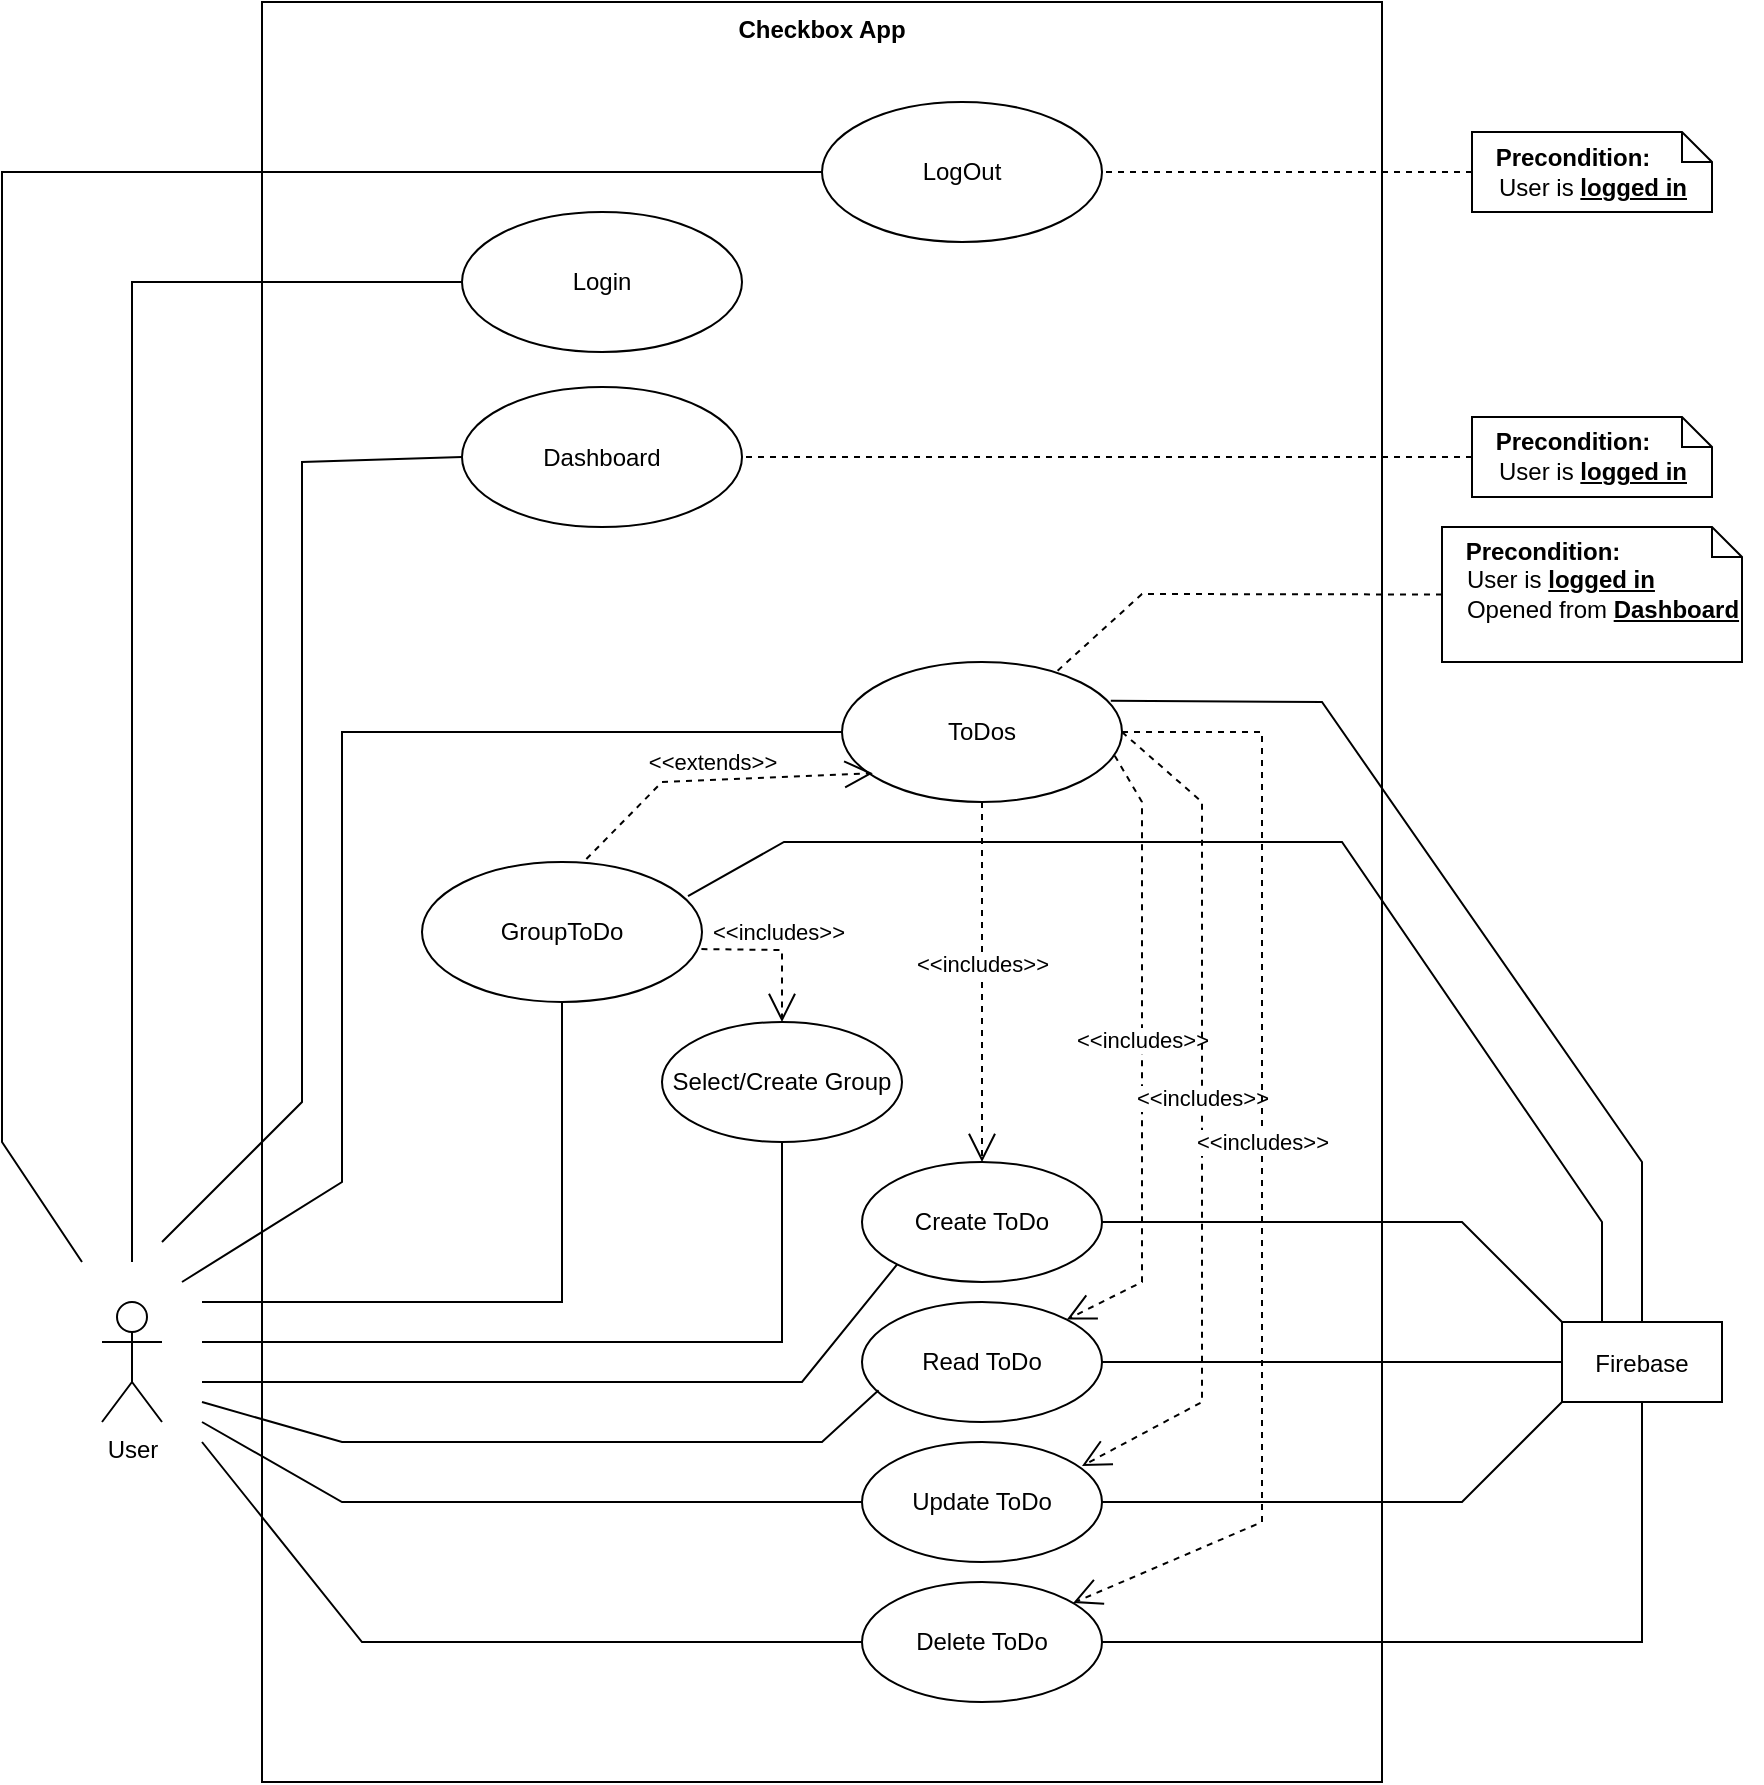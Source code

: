<mxfile version="21.0.4" type="github">
  <diagram name="Seite-1" id="TJemyQbPq3wl4OqStQ6N">
    <mxGraphModel dx="1499" dy="826" grid="1" gridSize="10" guides="1" tooltips="1" connect="1" arrows="1" fold="1" page="1" pageScale="1" pageWidth="1169" pageHeight="1654" math="0" shadow="0">
      <root>
        <mxCell id="0" />
        <mxCell id="1" parent="0" />
        <mxCell id="Yu1B-bsO_HYhuqAgiysn-1" value="User" style="shape=umlActor;verticalLabelPosition=bottom;verticalAlign=top;html=1;outlineConnect=0;" parent="1" vertex="1">
          <mxGeometry x="130" y="740" width="30" height="60" as="geometry" />
        </mxCell>
        <mxCell id="Yu1B-bsO_HYhuqAgiysn-5" value="Checkbox App" style="shape=rect;html=1;verticalAlign=top;fontStyle=1;whiteSpace=wrap;align=center;" parent="1" vertex="1">
          <mxGeometry x="210" y="90" width="560" height="890" as="geometry" />
        </mxCell>
        <mxCell id="Yu1B-bsO_HYhuqAgiysn-6" value="Login" style="ellipse;whiteSpace=wrap;html=1;" parent="1" vertex="1">
          <mxGeometry x="310" y="195" width="140" height="70" as="geometry" />
        </mxCell>
        <mxCell id="Yu1B-bsO_HYhuqAgiysn-7" value="Dashboard" style="ellipse;whiteSpace=wrap;html=1;" parent="1" vertex="1">
          <mxGeometry x="310" y="282.5" width="140" height="70" as="geometry" />
        </mxCell>
        <mxCell id="Yu1B-bsO_HYhuqAgiysn-10" value="ToDos" style="ellipse;whiteSpace=wrap;html=1;" parent="1" vertex="1">
          <mxGeometry x="500" y="420" width="140" height="70" as="geometry" />
        </mxCell>
        <mxCell id="Yu1B-bsO_HYhuqAgiysn-13" value="Create ToDo" style="ellipse;whiteSpace=wrap;html=1;" parent="1" vertex="1">
          <mxGeometry x="510" y="670" width="120" height="60" as="geometry" />
        </mxCell>
        <mxCell id="Yu1B-bsO_HYhuqAgiysn-14" value="Read ToDo" style="ellipse;whiteSpace=wrap;html=1;" parent="1" vertex="1">
          <mxGeometry x="510" y="740" width="120" height="60" as="geometry" />
        </mxCell>
        <mxCell id="Yu1B-bsO_HYhuqAgiysn-15" value="Update ToDo" style="ellipse;whiteSpace=wrap;html=1;" parent="1" vertex="1">
          <mxGeometry x="510" y="810" width="120" height="60" as="geometry" />
        </mxCell>
        <mxCell id="Yu1B-bsO_HYhuqAgiysn-16" value="Delete ToDo" style="ellipse;whiteSpace=wrap;html=1;" parent="1" vertex="1">
          <mxGeometry x="510" y="880" width="120" height="60" as="geometry" />
        </mxCell>
        <mxCell id="AKb8ZhRn32Vqat9RDE_g-5" value="" style="edgeStyle=none;html=1;endArrow=none;verticalAlign=bottom;rounded=0;entryX=0;entryY=0.5;entryDx=0;entryDy=0;" parent="1" target="Yu1B-bsO_HYhuqAgiysn-10" edge="1">
          <mxGeometry width="160" relative="1" as="geometry">
            <mxPoint x="170" y="730" as="sourcePoint" />
            <mxPoint x="480" y="610" as="targetPoint" />
            <Array as="points">
              <mxPoint x="250" y="680" />
              <mxPoint x="250" y="455" />
              <mxPoint x="320" y="455" />
            </Array>
          </mxGeometry>
        </mxCell>
        <mxCell id="AKb8ZhRn32Vqat9RDE_g-6" value="GroupToDo" style="ellipse;whiteSpace=wrap;html=1;" parent="1" vertex="1">
          <mxGeometry x="290" y="520" width="140" height="70" as="geometry" />
        </mxCell>
        <mxCell id="AKb8ZhRn32Vqat9RDE_g-7" value="&amp;lt;&amp;lt;extends&amp;gt;&amp;gt;" style="edgeStyle=none;html=1;endArrow=open;endFill=0;endSize=12;verticalAlign=bottom;rounded=0;exitX=0.587;exitY=-0.021;exitDx=0;exitDy=0;dashed=1;exitPerimeter=0;entryX=0.11;entryY=0.794;entryDx=0;entryDy=0;entryPerimeter=0;" parent="1" source="AKb8ZhRn32Vqat9RDE_g-6" target="Yu1B-bsO_HYhuqAgiysn-10" edge="1">
          <mxGeometry x="-0.005" width="160" relative="1" as="geometry">
            <mxPoint x="640" y="980" as="sourcePoint" />
            <mxPoint x="718" y="1082" as="targetPoint" />
            <mxPoint as="offset" />
            <Array as="points">
              <mxPoint x="410" y="480" />
            </Array>
          </mxGeometry>
        </mxCell>
        <mxCell id="AKb8ZhRn32Vqat9RDE_g-8" value="" style="edgeStyle=none;html=1;endArrow=none;verticalAlign=bottom;rounded=0;entryX=0;entryY=0.5;entryDx=0;entryDy=0;" parent="1" target="Yu1B-bsO_HYhuqAgiysn-6" edge="1">
          <mxGeometry width="160" relative="1" as="geometry">
            <mxPoint x="145" y="720" as="sourcePoint" />
            <mxPoint x="450" y="780" as="targetPoint" />
            <Array as="points">
              <mxPoint x="145" y="545" />
              <mxPoint x="145" y="350" />
              <mxPoint x="145" y="230" />
            </Array>
          </mxGeometry>
        </mxCell>
        <mxCell id="AKb8ZhRn32Vqat9RDE_g-9" value="" style="edgeStyle=none;html=1;endArrow=none;verticalAlign=bottom;rounded=0;entryX=0.5;entryY=1;entryDx=0;entryDy=0;" parent="1" target="AKb8ZhRn32Vqat9RDE_g-6" edge="1">
          <mxGeometry width="160" relative="1" as="geometry">
            <mxPoint x="180" y="740" as="sourcePoint" />
            <mxPoint x="205" y="712.5" as="targetPoint" />
            <Array as="points">
              <mxPoint x="360" y="740" />
              <mxPoint x="360" y="660" />
            </Array>
          </mxGeometry>
        </mxCell>
        <mxCell id="AKb8ZhRn32Vqat9RDE_g-10" value="LogOut" style="ellipse;whiteSpace=wrap;html=1;" parent="1" vertex="1">
          <mxGeometry x="490" y="140" width="140" height="70" as="geometry" />
        </mxCell>
        <mxCell id="AKb8ZhRn32Vqat9RDE_g-12" value="" style="edgeStyle=none;html=1;endArrow=none;verticalAlign=bottom;rounded=0;entryX=0;entryY=0.5;entryDx=0;entryDy=0;" parent="1" target="AKb8ZhRn32Vqat9RDE_g-10" edge="1">
          <mxGeometry width="160" relative="1" as="geometry">
            <mxPoint x="120" y="720" as="sourcePoint" />
            <mxPoint x="310" y="880" as="targetPoint" />
            <Array as="points">
              <mxPoint x="80" y="660" />
              <mxPoint x="80" y="175" />
            </Array>
          </mxGeometry>
        </mxCell>
        <mxCell id="AKb8ZhRn32Vqat9RDE_g-19" value="" style="edgeStyle=none;html=1;endArrow=none;verticalAlign=bottom;rounded=0;entryX=0;entryY=1;entryDx=0;entryDy=0;" parent="1" target="Yu1B-bsO_HYhuqAgiysn-13" edge="1">
          <mxGeometry width="160" relative="1" as="geometry">
            <mxPoint x="180" y="780" as="sourcePoint" />
            <mxPoint x="660" y="730" as="targetPoint" />
            <Array as="points">
              <mxPoint x="270" y="780" />
              <mxPoint x="480" y="780" />
            </Array>
          </mxGeometry>
        </mxCell>
        <mxCell id="AKb8ZhRn32Vqat9RDE_g-20" value="" style="edgeStyle=none;html=1;endArrow=none;verticalAlign=bottom;rounded=0;entryX=0.069;entryY=0.736;entryDx=0;entryDy=0;entryPerimeter=0;" parent="1" target="Yu1B-bsO_HYhuqAgiysn-14" edge="1">
          <mxGeometry width="160" relative="1" as="geometry">
            <mxPoint x="180" y="790" as="sourcePoint" />
            <mxPoint x="340" y="769.58" as="targetPoint" />
            <Array as="points">
              <mxPoint x="250" y="810" />
              <mxPoint x="490" y="810" />
            </Array>
          </mxGeometry>
        </mxCell>
        <mxCell id="AKb8ZhRn32Vqat9RDE_g-21" value="" style="edgeStyle=none;html=1;endArrow=none;verticalAlign=bottom;rounded=0;entryX=0;entryY=0.5;entryDx=0;entryDy=0;" parent="1" target="Yu1B-bsO_HYhuqAgiysn-15" edge="1">
          <mxGeometry width="160" relative="1" as="geometry">
            <mxPoint x="180" y="800" as="sourcePoint" />
            <mxPoint x="680" y="790.42" as="targetPoint" />
            <Array as="points">
              <mxPoint x="250" y="840" />
            </Array>
          </mxGeometry>
        </mxCell>
        <mxCell id="AKb8ZhRn32Vqat9RDE_g-22" value="" style="edgeStyle=none;html=1;endArrow=none;verticalAlign=bottom;rounded=0;entryX=0;entryY=0.5;entryDx=0;entryDy=0;" parent="1" target="Yu1B-bsO_HYhuqAgiysn-16" edge="1">
          <mxGeometry width="160" relative="1" as="geometry">
            <mxPoint x="180" y="810" as="sourcePoint" />
            <mxPoint x="680" y="860" as="targetPoint" />
            <Array as="points">
              <mxPoint x="260" y="910" />
            </Array>
          </mxGeometry>
        </mxCell>
        <mxCell id="AKb8ZhRn32Vqat9RDE_g-23" value="&amp;lt;&amp;lt;includes&amp;gt;&amp;gt;" style="edgeStyle=none;html=1;endArrow=open;endFill=0;endSize=12;verticalAlign=bottom;rounded=0;dashed=1;" parent="1" source="Yu1B-bsO_HYhuqAgiysn-10" target="Yu1B-bsO_HYhuqAgiysn-13" edge="1">
          <mxGeometry width="160" relative="1" as="geometry">
            <mxPoint x="640" y="720" as="sourcePoint" />
            <mxPoint x="800" y="720" as="targetPoint" />
          </mxGeometry>
        </mxCell>
        <mxCell id="AKb8ZhRn32Vqat9RDE_g-25" value="" style="edgeStyle=none;html=1;endArrow=none;verticalAlign=bottom;rounded=0;entryX=1;entryY=0.5;entryDx=0;entryDy=0;startArrow=none;exitX=0.5;exitY=1;exitDx=0;exitDy=0;" parent="1" target="Yu1B-bsO_HYhuqAgiysn-16" edge="1" source="rx_1JxPhlzkGcWCBv1og-1">
          <mxGeometry width="160" relative="1" as="geometry">
            <mxPoint x="900" y="830" as="sourcePoint" />
            <mxPoint x="1289" y="870" as="targetPoint" />
            <Array as="points">
              <mxPoint x="900" y="910" />
            </Array>
          </mxGeometry>
        </mxCell>
        <mxCell id="AKb8ZhRn32Vqat9RDE_g-27" value="" style="edgeStyle=none;html=1;endArrow=none;verticalAlign=bottom;rounded=0;entryX=1;entryY=0.5;entryDx=0;entryDy=0;exitX=0;exitY=1;exitDx=0;exitDy=0;" parent="1" target="Yu1B-bsO_HYhuqAgiysn-15" edge="1" source="rx_1JxPhlzkGcWCBv1og-1">
          <mxGeometry width="160" relative="1" as="geometry">
            <mxPoint x="870" y="800" as="sourcePoint" />
            <mxPoint x="800" y="840" as="targetPoint" />
            <Array as="points">
              <mxPoint x="810" y="840" />
            </Array>
          </mxGeometry>
        </mxCell>
        <mxCell id="AKb8ZhRn32Vqat9RDE_g-28" value="&amp;lt;&amp;lt;includes&amp;gt;&amp;gt;" style="edgeStyle=none;html=1;endArrow=open;endFill=0;endSize=12;verticalAlign=bottom;rounded=0;dashed=1;exitX=0.974;exitY=0.669;exitDx=0;exitDy=0;exitPerimeter=0;entryX=1;entryY=0;entryDx=0;entryDy=0;" parent="1" source="Yu1B-bsO_HYhuqAgiysn-10" target="Yu1B-bsO_HYhuqAgiysn-14" edge="1">
          <mxGeometry width="160" relative="1" as="geometry">
            <mxPoint x="646" y="666" as="sourcePoint" />
            <mxPoint x="793" y="759" as="targetPoint" />
            <Array as="points">
              <mxPoint x="650" y="490" />
              <mxPoint x="650" y="730" />
            </Array>
          </mxGeometry>
        </mxCell>
        <mxCell id="AKb8ZhRn32Vqat9RDE_g-30" value="&amp;lt;&amp;lt;includes&amp;gt;&amp;gt;" style="edgeStyle=none;html=1;endArrow=open;endFill=0;endSize=12;verticalAlign=bottom;rounded=0;dashed=1;exitX=1;exitY=0.5;exitDx=0;exitDy=0;entryX=1;entryY=0;entryDx=0;entryDy=0;" parent="1" source="Yu1B-bsO_HYhuqAgiysn-10" edge="1">
          <mxGeometry width="160" relative="1" as="geometry">
            <mxPoint x="644" y="540" as="sourcePoint" />
            <mxPoint x="620" y="822" as="targetPoint" />
            <Array as="points">
              <mxPoint x="680" y="490" />
              <mxPoint x="680" y="790" />
            </Array>
          </mxGeometry>
        </mxCell>
        <mxCell id="AKb8ZhRn32Vqat9RDE_g-31" value="&amp;lt;&amp;lt;includes&amp;gt;&amp;gt;" style="edgeStyle=none;html=1;endArrow=open;endFill=0;endSize=12;verticalAlign=bottom;rounded=0;dashed=1;exitX=1;exitY=0.5;exitDx=0;exitDy=0;" parent="1" source="Yu1B-bsO_HYhuqAgiysn-10" target="Yu1B-bsO_HYhuqAgiysn-16" edge="1">
          <mxGeometry width="160" relative="1" as="geometry">
            <mxPoint x="660" y="516.5" as="sourcePoint" />
            <mxPoint x="640" y="883.5" as="targetPoint" />
            <Array as="points">
              <mxPoint x="710" y="455" />
              <mxPoint x="710" y="850" />
            </Array>
          </mxGeometry>
        </mxCell>
        <mxCell id="AKb8ZhRn32Vqat9RDE_g-32" value="" style="edgeStyle=none;html=1;endArrow=none;verticalAlign=bottom;rounded=0;entryX=1;entryY=0.5;entryDx=0;entryDy=0;exitX=0;exitY=0.5;exitDx=0;exitDy=0;" parent="1" edge="1" source="rx_1JxPhlzkGcWCBv1og-1">
          <mxGeometry width="160" relative="1" as="geometry">
            <mxPoint x="840" y="770" as="sourcePoint" />
            <mxPoint x="630" y="770" as="targetPoint" />
            <Array as="points">
              <mxPoint x="790" y="770" />
            </Array>
          </mxGeometry>
        </mxCell>
        <mxCell id="AKb8ZhRn32Vqat9RDE_g-33" value="" style="edgeStyle=none;html=1;endArrow=none;verticalAlign=bottom;rounded=0;entryX=1;entryY=0.5;entryDx=0;entryDy=0;exitX=0;exitY=0;exitDx=0;exitDy=0;" parent="1" edge="1" source="rx_1JxPhlzkGcWCBv1og-1">
          <mxGeometry width="160" relative="1" as="geometry">
            <mxPoint x="870" y="730" as="sourcePoint" />
            <mxPoint x="630" y="700" as="targetPoint" />
            <Array as="points">
              <mxPoint x="810" y="700" />
              <mxPoint x="760" y="700" />
            </Array>
          </mxGeometry>
        </mxCell>
        <mxCell id="AKb8ZhRn32Vqat9RDE_g-35" value="" style="edgeStyle=none;html=1;endArrow=none;verticalAlign=bottom;rounded=0;entryX=0;entryY=0.5;entryDx=0;entryDy=0;" parent="1" target="Yu1B-bsO_HYhuqAgiysn-7" edge="1">
          <mxGeometry width="160" relative="1" as="geometry">
            <mxPoint x="160" y="710" as="sourcePoint" />
            <mxPoint x="265" y="260" as="targetPoint" />
            <Array as="points">
              <mxPoint x="230" y="640" />
              <mxPoint x="230" y="380" />
              <mxPoint x="230" y="320" />
            </Array>
          </mxGeometry>
        </mxCell>
        <mxCell id="qkPJ8-psbGiCIEggVxkH-1" value="&lt;div&gt;Select/Create Group&lt;/div&gt;" style="ellipse;whiteSpace=wrap;html=1;" parent="1" vertex="1">
          <mxGeometry x="410" y="600" width="120" height="60" as="geometry" />
        </mxCell>
        <mxCell id="qkPJ8-psbGiCIEggVxkH-2" value="&amp;lt;&amp;lt;includes&amp;gt;&amp;gt;" style="edgeStyle=none;html=1;endArrow=open;endFill=0;endSize=12;verticalAlign=bottom;rounded=0;dashed=1;exitX=0.998;exitY=0.622;exitDx=0;exitDy=0;exitPerimeter=0;entryX=0.5;entryY=0;entryDx=0;entryDy=0;" parent="1" source="AKb8ZhRn32Vqat9RDE_g-6" target="qkPJ8-psbGiCIEggVxkH-1" edge="1">
          <mxGeometry width="160" relative="1" as="geometry">
            <mxPoint x="469.5" y="590" as="sourcePoint" />
            <mxPoint x="469.5" y="770" as="targetPoint" />
            <Array as="points">
              <mxPoint x="470" y="564" />
            </Array>
          </mxGeometry>
        </mxCell>
        <mxCell id="qkPJ8-psbGiCIEggVxkH-4" value="" style="edgeStyle=none;html=1;endArrow=none;verticalAlign=bottom;rounded=0;entryX=0.5;entryY=1;entryDx=0;entryDy=0;" parent="1" target="qkPJ8-psbGiCIEggVxkH-1" edge="1">
          <mxGeometry width="160" relative="1" as="geometry">
            <mxPoint x="180" y="760" as="sourcePoint" />
            <mxPoint x="360" y="610" as="targetPoint" />
            <Array as="points">
              <mxPoint x="250" y="760" />
              <mxPoint x="470" y="760" />
            </Array>
          </mxGeometry>
        </mxCell>
        <mxCell id="qkPJ8-psbGiCIEggVxkH-5" value="" style="edgeStyle=none;html=1;endArrow=none;verticalAlign=bottom;rounded=0;entryX=0.96;entryY=0.276;entryDx=0;entryDy=0;exitX=0.5;exitY=0;exitDx=0;exitDy=0;entryPerimeter=0;" parent="1" target="Yu1B-bsO_HYhuqAgiysn-10" edge="1" source="rx_1JxPhlzkGcWCBv1og-1">
          <mxGeometry width="160" relative="1" as="geometry">
            <mxPoint x="900" y="720" as="sourcePoint" />
            <mxPoint x="630" y="430" as="targetPoint" />
            <Array as="points">
              <mxPoint x="900" y="670" />
              <mxPoint x="740" y="440" />
            </Array>
          </mxGeometry>
        </mxCell>
        <mxCell id="qkPJ8-psbGiCIEggVxkH-6" value="" style="edgeStyle=none;html=1;endArrow=none;verticalAlign=bottom;rounded=0;entryX=0.95;entryY=0.243;entryDx=0;entryDy=0;entryPerimeter=0;exitX=0.25;exitY=0;exitDx=0;exitDy=0;" parent="1" target="AKb8ZhRn32Vqat9RDE_g-6" edge="1" source="rx_1JxPhlzkGcWCBv1og-1">
          <mxGeometry width="160" relative="1" as="geometry">
            <mxPoint x="880" y="720" as="sourcePoint" />
            <mxPoint x="430" y="540" as="targetPoint" />
            <Array as="points">
              <mxPoint x="880" y="700" />
              <mxPoint x="750" y="510" />
              <mxPoint x="471" y="510" />
            </Array>
          </mxGeometry>
        </mxCell>
        <mxCell id="rx_1JxPhlzkGcWCBv1og-1" value="&lt;div&gt;&lt;br&gt;&lt;/div&gt;&lt;div&gt;Firebase&lt;/div&gt;" style="shape=rect;html=1;overflow=fill;html=1;whiteSpace=wrap;align=center;" vertex="1" parent="1">
          <mxGeometry x="860" y="750" width="80" height="40" as="geometry" />
        </mxCell>
        <mxCell id="rx_1JxPhlzkGcWCBv1og-4" value="" style="shape=note;size=15;spacingLeft=5;align=left;whiteSpace=wrap;" vertex="1" parent="1">
          <mxGeometry x="815" y="155" width="120" height="40" as="geometry" />
        </mxCell>
        <mxCell id="rx_1JxPhlzkGcWCBv1og-6" value="" style="edgeStyle=none;html=1;endArrow=none;rounded=0;labelBackgroundColor=none;dashed=1;exitX=0;exitY=0.5;exitDx=0;exitDy=0;exitPerimeter=0;entryX=1;entryY=0.5;entryDx=0;entryDy=0;" edge="1" source="rx_1JxPhlzkGcWCBv1og-4" parent="1" target="AKb8ZhRn32Vqat9RDE_g-10">
          <mxGeometry relative="1" as="geometry">
            <mxPoint x="800" y="310" as="targetPoint" />
          </mxGeometry>
        </mxCell>
        <mxCell id="rx_1JxPhlzkGcWCBv1og-10" value="" style="shape=note;size=15;spacingLeft=5;align=left;whiteSpace=wrap;" vertex="1" parent="1">
          <mxGeometry x="815" y="297.5" width="120" height="40" as="geometry" />
        </mxCell>
        <mxCell id="rx_1JxPhlzkGcWCBv1og-11" value="&lt;b&gt;Precondition:&lt;/b&gt;" style="text;html=1;align=center;verticalAlign=middle;resizable=0;points=[];autosize=1;strokeColor=none;fillColor=none;" vertex="1" parent="1">
          <mxGeometry x="815" y="295" width="100" height="30" as="geometry" />
        </mxCell>
        <mxCell id="rx_1JxPhlzkGcWCBv1og-12" value="User is &lt;u&gt;&lt;b&gt;logged in&lt;/b&gt;&lt;/u&gt;" style="text;html=1;align=center;verticalAlign=middle;resizable=0;points=[];autosize=1;strokeColor=none;fillColor=none;" vertex="1" parent="1">
          <mxGeometry x="815" y="310" width="120" height="30" as="geometry" />
        </mxCell>
        <mxCell id="rx_1JxPhlzkGcWCBv1og-13" value="" style="edgeStyle=none;html=1;endArrow=none;rounded=0;labelBackgroundColor=none;dashed=1;exitX=0;exitY=0.5;exitDx=0;exitDy=0;exitPerimeter=0;entryX=1;entryY=0.5;entryDx=0;entryDy=0;" edge="1" parent="1" source="rx_1JxPhlzkGcWCBv1og-10" target="Yu1B-bsO_HYhuqAgiysn-7">
          <mxGeometry relative="1" as="geometry">
            <mxPoint x="640" y="240" as="targetPoint" />
            <mxPoint x="810" y="240" as="sourcePoint" />
          </mxGeometry>
        </mxCell>
        <mxCell id="rx_1JxPhlzkGcWCBv1og-14" value="" style="shape=note;size=15;spacingLeft=5;align=left;whiteSpace=wrap;" vertex="1" parent="1">
          <mxGeometry x="800" y="352.5" width="150" height="67.5" as="geometry" />
        </mxCell>
        <mxCell id="rx_1JxPhlzkGcWCBv1og-15" value="&lt;b&gt;Precondition:&lt;/b&gt;" style="text;html=1;align=center;verticalAlign=middle;resizable=0;points=[];autosize=1;strokeColor=none;fillColor=none;" vertex="1" parent="1">
          <mxGeometry x="800" y="350" width="100" height="30" as="geometry" />
        </mxCell>
        <mxCell id="rx_1JxPhlzkGcWCBv1og-16" value="&lt;div align=&quot;left&quot;&gt;User is &lt;u&gt;&lt;b&gt;logged in&lt;/b&gt;&lt;br&gt;&lt;/u&gt;&lt;/div&gt;&lt;div align=&quot;left&quot;&gt;Opened from &lt;u&gt;&lt;b&gt;Dashboard&lt;/b&gt;&lt;br&gt;&lt;/u&gt;&lt;/div&gt;" style="text;html=1;align=center;verticalAlign=middle;resizable=0;points=[];autosize=1;strokeColor=none;fillColor=none;" vertex="1" parent="1">
          <mxGeometry x="800" y="366.25" width="160" height="40" as="geometry" />
        </mxCell>
        <mxCell id="rx_1JxPhlzkGcWCBv1og-17" value="" style="edgeStyle=none;html=1;endArrow=none;rounded=0;labelBackgroundColor=none;dashed=1;exitX=0;exitY=0.5;exitDx=0;exitDy=0;exitPerimeter=0;entryX=0.765;entryY=0.071;entryDx=0;entryDy=0;entryPerimeter=0;" edge="1" parent="1" source="rx_1JxPhlzkGcWCBv1og-14" target="Yu1B-bsO_HYhuqAgiysn-10">
          <mxGeometry relative="1" as="geometry">
            <mxPoint x="650" y="295" as="targetPoint" />
            <mxPoint x="810" y="295" as="sourcePoint" />
            <Array as="points">
              <mxPoint x="650" y="386" />
            </Array>
          </mxGeometry>
        </mxCell>
        <mxCell id="rx_1JxPhlzkGcWCBv1og-18" value="&lt;b&gt;Precondition:&lt;/b&gt;" style="text;html=1;align=center;verticalAlign=middle;resizable=0;points=[];autosize=1;strokeColor=none;fillColor=none;" vertex="1" parent="1">
          <mxGeometry x="815" y="152.5" width="100" height="30" as="geometry" />
        </mxCell>
        <mxCell id="rx_1JxPhlzkGcWCBv1og-19" value="User is &lt;u&gt;&lt;b&gt;logged in&lt;/b&gt;&lt;/u&gt;" style="text;html=1;align=center;verticalAlign=middle;resizable=0;points=[];autosize=1;strokeColor=none;fillColor=none;" vertex="1" parent="1">
          <mxGeometry x="815" y="167.5" width="120" height="30" as="geometry" />
        </mxCell>
      </root>
    </mxGraphModel>
  </diagram>
</mxfile>
